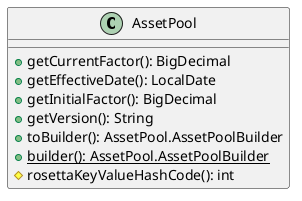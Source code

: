 @startuml

    class AssetPool [[AssetPool.html]] {
        +getCurrentFactor(): BigDecimal
        +getEffectiveDate(): LocalDate
        +getInitialFactor(): BigDecimal
        +getVersion(): String
        +toBuilder(): AssetPool.AssetPoolBuilder
        {static} +builder(): AssetPool.AssetPoolBuilder
        #rosettaKeyValueHashCode(): int
    }

@enduml
